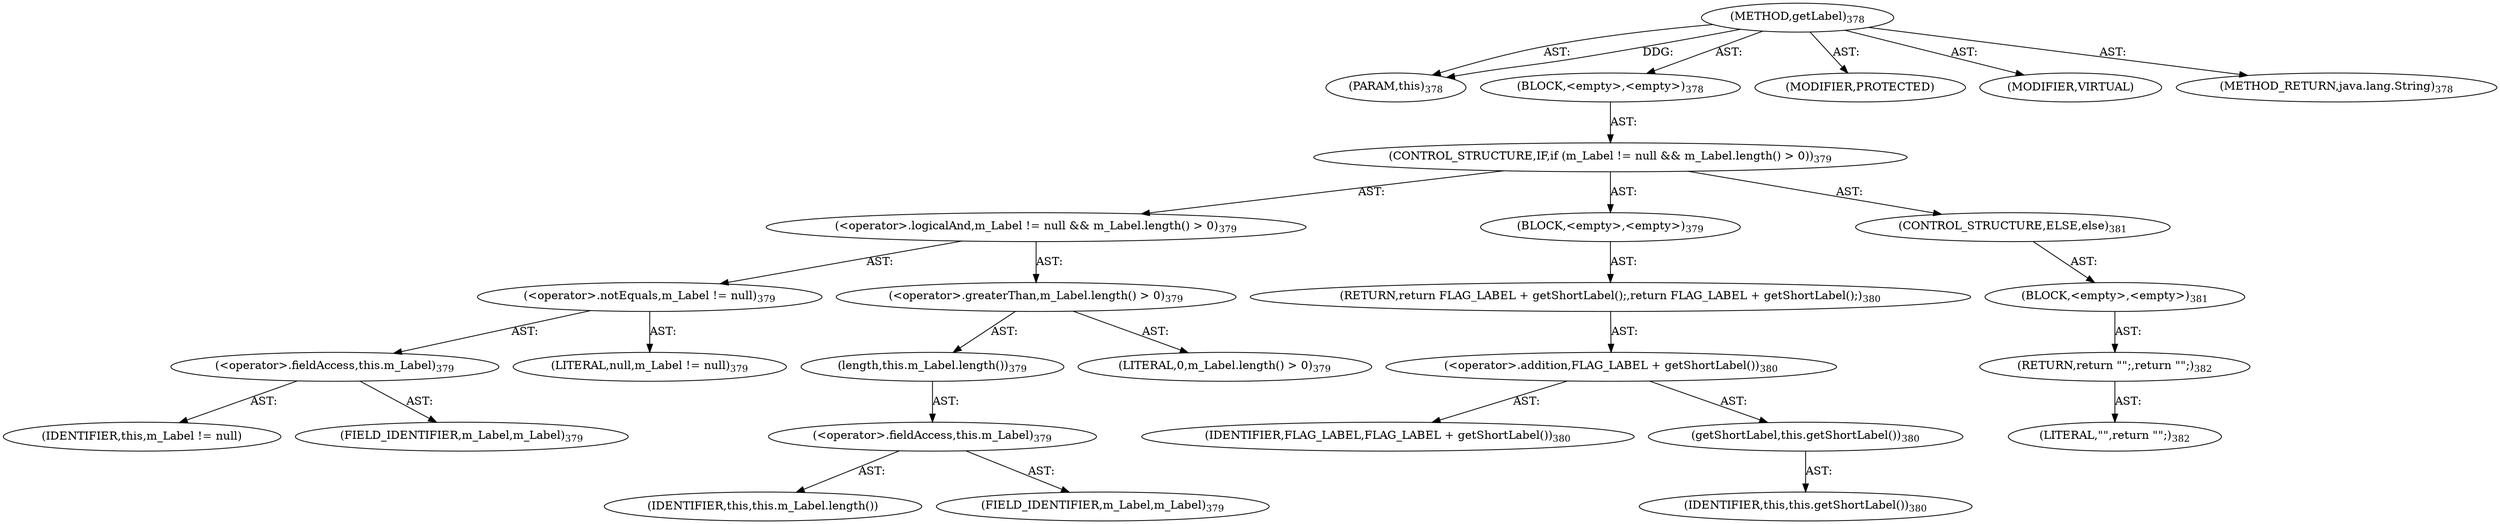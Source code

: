 digraph "getLabel" {  
"111669149730" [label = <(METHOD,getLabel)<SUB>378</SUB>> ]
"115964116993" [label = <(PARAM,this)<SUB>378</SUB>> ]
"25769803817" [label = <(BLOCK,&lt;empty&gt;,&lt;empty&gt;)<SUB>378</SUB>> ]
"47244640262" [label = <(CONTROL_STRUCTURE,IF,if (m_Label != null &amp;&amp; m_Label.length() &gt; 0))<SUB>379</SUB>> ]
"30064771172" [label = <(&lt;operator&gt;.logicalAnd,m_Label != null &amp;&amp; m_Label.length() &gt; 0)<SUB>379</SUB>> ]
"30064771173" [label = <(&lt;operator&gt;.notEquals,m_Label != null)<SUB>379</SUB>> ]
"30064771174" [label = <(&lt;operator&gt;.fieldAccess,this.m_Label)<SUB>379</SUB>> ]
"68719476854" [label = <(IDENTIFIER,this,m_Label != null)> ]
"55834574886" [label = <(FIELD_IDENTIFIER,m_Label,m_Label)<SUB>379</SUB>> ]
"90194313225" [label = <(LITERAL,null,m_Label != null)<SUB>379</SUB>> ]
"30064771175" [label = <(&lt;operator&gt;.greaterThan,m_Label.length() &gt; 0)<SUB>379</SUB>> ]
"30064771176" [label = <(length,this.m_Label.length())<SUB>379</SUB>> ]
"30064771177" [label = <(&lt;operator&gt;.fieldAccess,this.m_Label)<SUB>379</SUB>> ]
"68719476855" [label = <(IDENTIFIER,this,this.m_Label.length())> ]
"55834574887" [label = <(FIELD_IDENTIFIER,m_Label,m_Label)<SUB>379</SUB>> ]
"90194313226" [label = <(LITERAL,0,m_Label.length() &gt; 0)<SUB>379</SUB>> ]
"25769803818" [label = <(BLOCK,&lt;empty&gt;,&lt;empty&gt;)<SUB>379</SUB>> ]
"146028888070" [label = <(RETURN,return FLAG_LABEL + getShortLabel();,return FLAG_LABEL + getShortLabel();)<SUB>380</SUB>> ]
"30064771178" [label = <(&lt;operator&gt;.addition,FLAG_LABEL + getShortLabel())<SUB>380</SUB>> ]
"68719476856" [label = <(IDENTIFIER,FLAG_LABEL,FLAG_LABEL + getShortLabel())<SUB>380</SUB>> ]
"30064771179" [label = <(getShortLabel,this.getShortLabel())<SUB>380</SUB>> ]
"68719476741" [label = <(IDENTIFIER,this,this.getShortLabel())<SUB>380</SUB>> ]
"47244640263" [label = <(CONTROL_STRUCTURE,ELSE,else)<SUB>381</SUB>> ]
"25769803819" [label = <(BLOCK,&lt;empty&gt;,&lt;empty&gt;)<SUB>381</SUB>> ]
"146028888071" [label = <(RETURN,return &quot;&quot;;,return &quot;&quot;;)<SUB>382</SUB>> ]
"90194313227" [label = <(LITERAL,&quot;&quot;,return &quot;&quot;;)<SUB>382</SUB>> ]
"133143986270" [label = <(MODIFIER,PROTECTED)> ]
"133143986271" [label = <(MODIFIER,VIRTUAL)> ]
"128849018914" [label = <(METHOD_RETURN,java.lang.String)<SUB>378</SUB>> ]
  "111669149730" -> "115964116993"  [ label = "AST: "] 
  "111669149730" -> "25769803817"  [ label = "AST: "] 
  "111669149730" -> "133143986270"  [ label = "AST: "] 
  "111669149730" -> "133143986271"  [ label = "AST: "] 
  "111669149730" -> "128849018914"  [ label = "AST: "] 
  "25769803817" -> "47244640262"  [ label = "AST: "] 
  "47244640262" -> "30064771172"  [ label = "AST: "] 
  "47244640262" -> "25769803818"  [ label = "AST: "] 
  "47244640262" -> "47244640263"  [ label = "AST: "] 
  "30064771172" -> "30064771173"  [ label = "AST: "] 
  "30064771172" -> "30064771175"  [ label = "AST: "] 
  "30064771173" -> "30064771174"  [ label = "AST: "] 
  "30064771173" -> "90194313225"  [ label = "AST: "] 
  "30064771174" -> "68719476854"  [ label = "AST: "] 
  "30064771174" -> "55834574886"  [ label = "AST: "] 
  "30064771175" -> "30064771176"  [ label = "AST: "] 
  "30064771175" -> "90194313226"  [ label = "AST: "] 
  "30064771176" -> "30064771177"  [ label = "AST: "] 
  "30064771177" -> "68719476855"  [ label = "AST: "] 
  "30064771177" -> "55834574887"  [ label = "AST: "] 
  "25769803818" -> "146028888070"  [ label = "AST: "] 
  "146028888070" -> "30064771178"  [ label = "AST: "] 
  "30064771178" -> "68719476856"  [ label = "AST: "] 
  "30064771178" -> "30064771179"  [ label = "AST: "] 
  "30064771179" -> "68719476741"  [ label = "AST: "] 
  "47244640263" -> "25769803819"  [ label = "AST: "] 
  "25769803819" -> "146028888071"  [ label = "AST: "] 
  "146028888071" -> "90194313227"  [ label = "AST: "] 
  "111669149730" -> "115964116993"  [ label = "DDG: "] 
}
